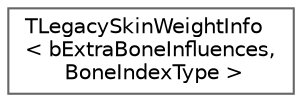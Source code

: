 digraph "Graphical Class Hierarchy"
{
 // INTERACTIVE_SVG=YES
 // LATEX_PDF_SIZE
  bgcolor="transparent";
  edge [fontname=Helvetica,fontsize=10,labelfontname=Helvetica,labelfontsize=10];
  node [fontname=Helvetica,fontsize=10,shape=box,height=0.2,width=0.4];
  rankdir="LR";
  Node0 [id="Node000000",label="TLegacySkinWeightInfo\l\< bExtraBoneInfluences,\l BoneIndexType \>",height=0.2,width=0.4,color="grey40", fillcolor="white", style="filled",URL="$db/d60/structTLegacySkinWeightInfo.html",tooltip="Struct for storing skin weight info in vertex buffer."];
}
